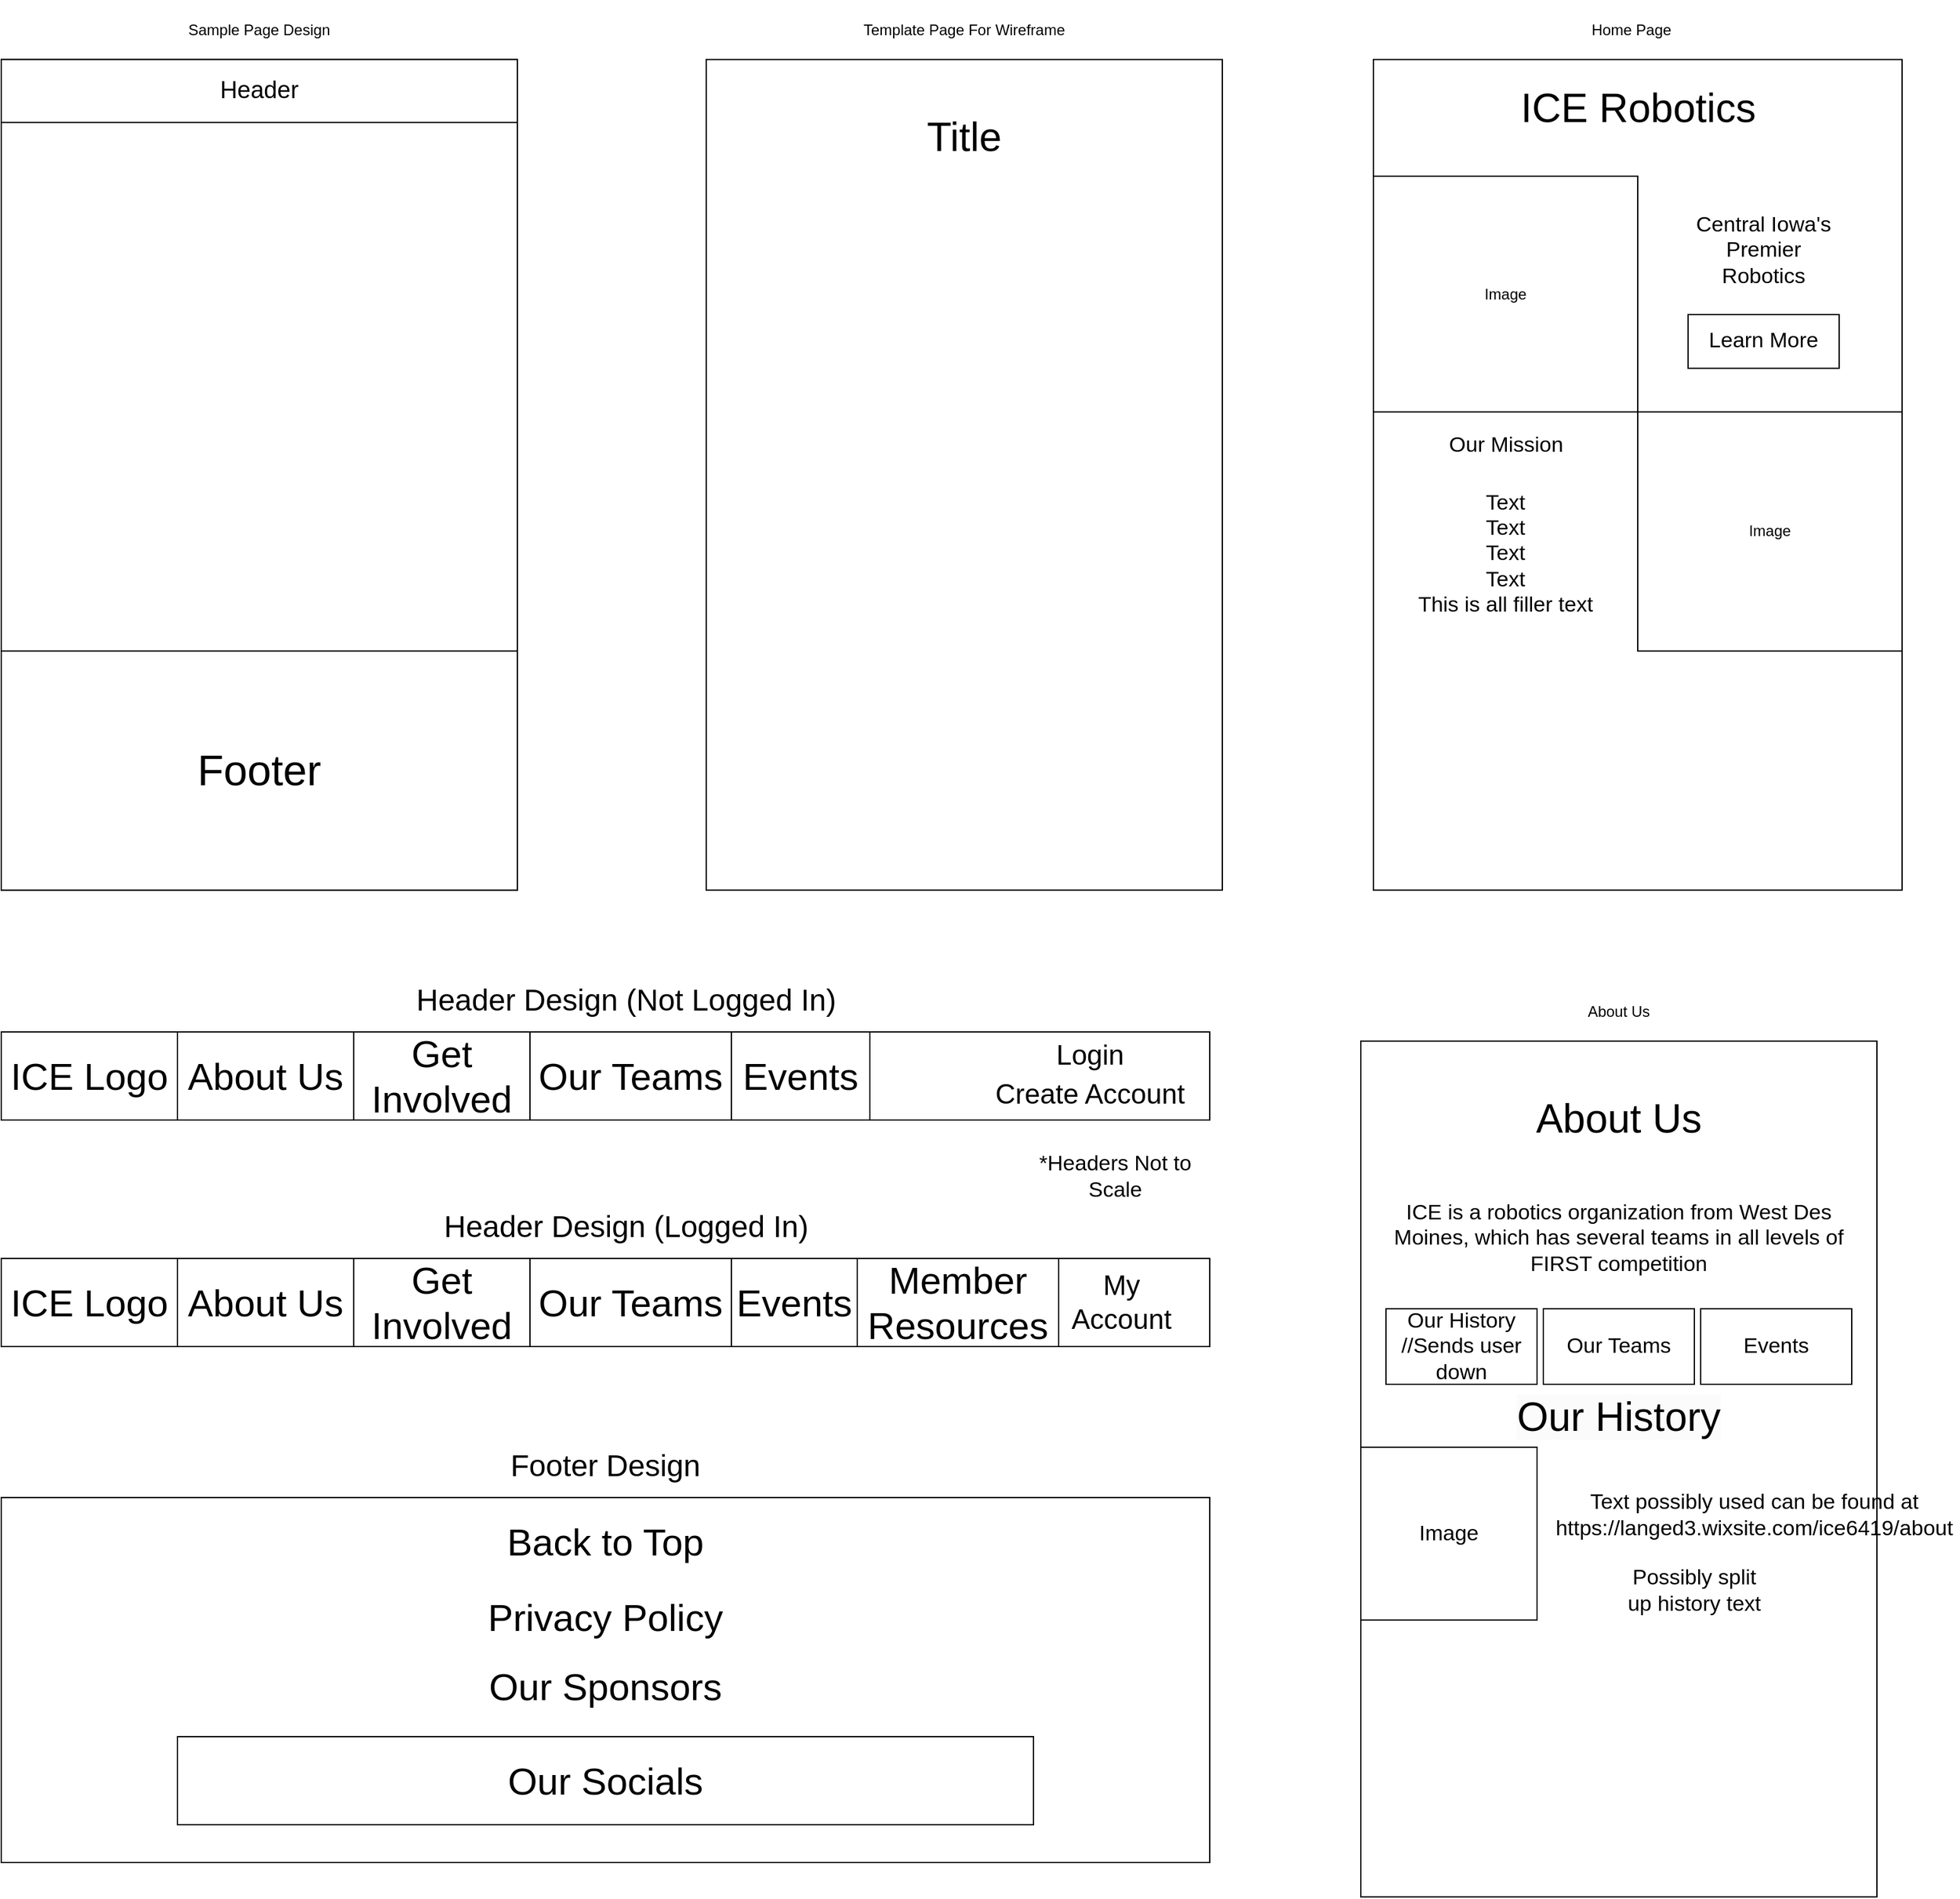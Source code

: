 <mxfile version="20.8.16" type="device"><diagram name="Page-1" id="cg0bfRtoVKno7C_wBPZ6"><mxGraphModel dx="1483" dy="889" grid="1" gridSize="10" guides="1" tooltips="1" connect="1" arrows="1" fold="1" page="1" pageScale="1" pageWidth="850" pageHeight="1100" math="0" shadow="0"><root><mxCell id="0"/><mxCell id="1" parent="0"/><mxCell id="FSbq8cb5XYJrJYmm1vsj-7" value="" style="group" parent="1" vertex="1" connectable="0"><mxGeometry x="40" y="10" width="410" height="707.31" as="geometry"/></mxCell><mxCell id="FSbq8cb5XYJrJYmm1vsj-3" value="" style="group" parent="FSbq8cb5XYJrJYmm1vsj-7" vertex="1" connectable="0"><mxGeometry y="47.308" width="410" height="660.002" as="geometry"/></mxCell><mxCell id="FSbq8cb5XYJrJYmm1vsj-5" value="" style="group" parent="FSbq8cb5XYJrJYmm1vsj-3" vertex="1" connectable="0"><mxGeometry width="410" height="660.002" as="geometry"/></mxCell><mxCell id="FSbq8cb5XYJrJYmm1vsj-1" value="" style="rounded=0;whiteSpace=wrap;html=1;container=1;" parent="FSbq8cb5XYJrJYmm1vsj-5" vertex="1"><mxGeometry width="410" height="660" as="geometry"/></mxCell><mxCell id="FSbq8cb5XYJrJYmm1vsj-2" value="&lt;font style=&quot;font-size: 19px;&quot;&gt;Header&lt;/font&gt;" style="rounded=0;whiteSpace=wrap;html=1;" parent="FSbq8cb5XYJrJYmm1vsj-5" vertex="1"><mxGeometry width="410" height="50" as="geometry"/></mxCell><mxCell id="3y6T0k-EqwGBlYW3aAzQ-1" value="&lt;font style=&quot;font-size: 34px;&quot;&gt;Footer&lt;/font&gt;" style="rounded=0;whiteSpace=wrap;html=1;" parent="FSbq8cb5XYJrJYmm1vsj-5" vertex="1"><mxGeometry y="470" width="410" height="190" as="geometry"/></mxCell><mxCell id="FSbq8cb5XYJrJYmm1vsj-6" value="Sample Page Design" style="text;html=1;strokeColor=none;fillColor=none;align=center;verticalAlign=middle;whiteSpace=wrap;rounded=0;" parent="FSbq8cb5XYJrJYmm1vsj-7" vertex="1"><mxGeometry width="410" height="47.308" as="geometry"/></mxCell><mxCell id="3y6T0k-EqwGBlYW3aAzQ-12" value="" style="group" parent="1" vertex="1" connectable="0"><mxGeometry x="40" y="790" width="960" height="110" as="geometry"/></mxCell><mxCell id="3y6T0k-EqwGBlYW3aAzQ-10" value="" style="rounded=0;whiteSpace=wrap;html=1;fontSize=24;" parent="3y6T0k-EqwGBlYW3aAzQ-12" vertex="1"><mxGeometry y="40" width="960.0" height="70" as="geometry"/></mxCell><mxCell id="3y6T0k-EqwGBlYW3aAzQ-11" value="Header Design (Not Logged In)" style="text;html=1;strokeColor=none;fillColor=none;align=center;verticalAlign=middle;whiteSpace=wrap;rounded=0;fontSize=24;" parent="3y6T0k-EqwGBlYW3aAzQ-12" vertex="1"><mxGeometry x="326.598" width="338.969" height="30" as="geometry"/></mxCell><mxCell id="3y6T0k-EqwGBlYW3aAzQ-19" value="&lt;font style=&quot;font-size: 30px;&quot;&gt;ICE Logo&lt;/font&gt;" style="rounded=0;whiteSpace=wrap;html=1;fontSize=32;" parent="3y6T0k-EqwGBlYW3aAzQ-12" vertex="1"><mxGeometry y="40" width="140" height="70" as="geometry"/></mxCell><mxCell id="3y6T0k-EqwGBlYW3aAzQ-25" value="&lt;font style=&quot;font-size: 22px;&quot;&gt;Login&lt;/font&gt;" style="text;html=1;strokeColor=none;fillColor=none;align=center;verticalAlign=middle;whiteSpace=wrap;rounded=0;fontSize=30;" parent="3y6T0k-EqwGBlYW3aAzQ-12" vertex="1"><mxGeometry x="820" y="40" width="90" height="30" as="geometry"/></mxCell><mxCell id="3y6T0k-EqwGBlYW3aAzQ-27" value="Create Account" style="text;html=1;strokeColor=none;fillColor=none;align=center;verticalAlign=middle;whiteSpace=wrap;rounded=0;fontSize=22;" parent="3y6T0k-EqwGBlYW3aAzQ-12" vertex="1"><mxGeometry x="780" y="80" width="170" height="20" as="geometry"/></mxCell><mxCell id="3y6T0k-EqwGBlYW3aAzQ-30" value="&lt;font style=&quot;font-size: 30px;&quot;&gt;About Us&lt;/font&gt;" style="rounded=0;whiteSpace=wrap;html=1;fontSize=22;" parent="3y6T0k-EqwGBlYW3aAzQ-12" vertex="1"><mxGeometry x="140" y="40" width="140" height="70" as="geometry"/></mxCell><mxCell id="3y6T0k-EqwGBlYW3aAzQ-32" value="&lt;font style=&quot;font-size: 30px;&quot;&gt;Get Involved&lt;/font&gt;" style="rounded=0;whiteSpace=wrap;html=1;fontSize=22;" parent="3y6T0k-EqwGBlYW3aAzQ-12" vertex="1"><mxGeometry x="280" y="40" width="140" height="70" as="geometry"/></mxCell><mxCell id="3y6T0k-EqwGBlYW3aAzQ-34" value="&lt;font style=&quot;font-size: 30px;&quot;&gt;Our Teams&lt;/font&gt;" style="rounded=0;whiteSpace=wrap;html=1;fontSize=22;" parent="3y6T0k-EqwGBlYW3aAzQ-12" vertex="1"><mxGeometry x="420" y="40" width="160" height="70" as="geometry"/></mxCell><mxCell id="3y6T0k-EqwGBlYW3aAzQ-44" value="Events" style="rounded=0;whiteSpace=wrap;html=1;fontSize=30;" parent="3y6T0k-EqwGBlYW3aAzQ-12" vertex="1"><mxGeometry x="580" y="40" width="110" height="70" as="geometry"/></mxCell><mxCell id="3y6T0k-EqwGBlYW3aAzQ-18" value="" style="group" parent="1" vertex="1" connectable="0"><mxGeometry x="600" y="10" width="410" height="707.31" as="geometry"/></mxCell><mxCell id="3y6T0k-EqwGBlYW3aAzQ-3" value="" style="group" parent="3y6T0k-EqwGBlYW3aAzQ-18" vertex="1" connectable="0"><mxGeometry y="47.308" width="410" height="660.002" as="geometry"/></mxCell><mxCell id="3y6T0k-EqwGBlYW3aAzQ-4" value="" style="group" parent="3y6T0k-EqwGBlYW3aAzQ-3" vertex="1" connectable="0"><mxGeometry width="410" height="660.002" as="geometry"/></mxCell><mxCell id="3y6T0k-EqwGBlYW3aAzQ-17" value="" style="group" parent="3y6T0k-EqwGBlYW3aAzQ-4" vertex="1" connectable="0"><mxGeometry width="410" height="660" as="geometry"/></mxCell><mxCell id="3y6T0k-EqwGBlYW3aAzQ-5" value="" style="rounded=0;whiteSpace=wrap;html=1;container=1;" parent="3y6T0k-EqwGBlYW3aAzQ-17" vertex="1"><mxGeometry width="410" height="660" as="geometry"><mxRectangle width="50" height="40" as="alternateBounds"/></mxGeometry></mxCell><mxCell id="3y6T0k-EqwGBlYW3aAzQ-16" value="&lt;font style=&quot;font-size: 32px;&quot;&gt;Title&lt;/font&gt;" style="text;html=1;strokeColor=none;fillColor=none;align=center;verticalAlign=middle;whiteSpace=wrap;rounded=0;fontSize=24;" parent="3y6T0k-EqwGBlYW3aAzQ-17" vertex="1"><mxGeometry x="135" y="22.69" width="140" height="77.31" as="geometry"/></mxCell><mxCell id="3y6T0k-EqwGBlYW3aAzQ-9" value="Template Page For Wireframe" style="text;html=1;strokeColor=none;fillColor=none;align=center;verticalAlign=middle;whiteSpace=wrap;rounded=0;" parent="3y6T0k-EqwGBlYW3aAzQ-18" vertex="1"><mxGeometry width="410" height="47.308" as="geometry"/></mxCell><mxCell id="3y6T0k-EqwGBlYW3aAzQ-20" value="" style="group" parent="1" vertex="1" connectable="0"><mxGeometry x="40" y="1160" width="960" height="330" as="geometry"/></mxCell><mxCell id="3y6T0k-EqwGBlYW3aAzQ-13" value="" style="rounded=0;whiteSpace=wrap;html=1;fontSize=24;" parent="3y6T0k-EqwGBlYW3aAzQ-20" vertex="1"><mxGeometry y="40" width="960" height="290" as="geometry"/></mxCell><mxCell id="3y6T0k-EqwGBlYW3aAzQ-14" value="Footer Design" style="text;html=1;strokeColor=none;fillColor=none;align=center;verticalAlign=middle;whiteSpace=wrap;rounded=0;fontSize=24;" parent="3y6T0k-EqwGBlYW3aAzQ-20" vertex="1"><mxGeometry x="325" width="310" height="30" as="geometry"/></mxCell><mxCell id="3y6T0k-EqwGBlYW3aAzQ-37" value="Privacy Policy" style="text;html=1;strokeColor=none;fillColor=none;align=center;verticalAlign=middle;whiteSpace=wrap;rounded=0;fontSize=30;" parent="3y6T0k-EqwGBlYW3aAzQ-20" vertex="1"><mxGeometry x="355" y="120" width="250" height="30" as="geometry"/></mxCell><mxCell id="3y6T0k-EqwGBlYW3aAzQ-38" value="Back to Top" style="text;html=1;strokeColor=none;fillColor=none;align=center;verticalAlign=middle;whiteSpace=wrap;rounded=0;fontSize=30;" parent="3y6T0k-EqwGBlYW3aAzQ-20" vertex="1"><mxGeometry x="365" y="60" width="230" height="30" as="geometry"/></mxCell><mxCell id="3y6T0k-EqwGBlYW3aAzQ-39" value="Our Sponsors" style="text;html=1;strokeColor=none;fillColor=none;align=center;verticalAlign=middle;whiteSpace=wrap;rounded=0;fontSize=30;" parent="3y6T0k-EqwGBlYW3aAzQ-20" vertex="1"><mxGeometry x="325" y="170" width="310" height="40" as="geometry"/></mxCell><mxCell id="3y6T0k-EqwGBlYW3aAzQ-42" value="Our Socials" style="rounded=0;whiteSpace=wrap;html=1;fontSize=30;" parent="3y6T0k-EqwGBlYW3aAzQ-20" vertex="1"><mxGeometry x="140" y="230" width="680" height="70" as="geometry"/></mxCell><mxCell id="3y6T0k-EqwGBlYW3aAzQ-21" value="" style="group" parent="1" vertex="1" connectable="0"><mxGeometry x="40" y="970" width="960" height="110" as="geometry"/></mxCell><mxCell id="3y6T0k-EqwGBlYW3aAzQ-22" value="" style="rounded=0;whiteSpace=wrap;html=1;fontSize=24;" parent="3y6T0k-EqwGBlYW3aAzQ-21" vertex="1"><mxGeometry y="40" width="960.0" height="70" as="geometry"/></mxCell><mxCell id="3y6T0k-EqwGBlYW3aAzQ-23" value="Header Design (Logged In)" style="text;html=1;strokeColor=none;fillColor=none;align=center;verticalAlign=middle;whiteSpace=wrap;rounded=0;fontSize=24;" parent="3y6T0k-EqwGBlYW3aAzQ-21" vertex="1"><mxGeometry x="326.598" width="338.969" height="30" as="geometry"/></mxCell><mxCell id="3y6T0k-EqwGBlYW3aAzQ-24" value="&lt;font style=&quot;font-size: 30px;&quot;&gt;ICE Logo&lt;/font&gt;" style="rounded=0;whiteSpace=wrap;html=1;fontSize=32;" parent="3y6T0k-EqwGBlYW3aAzQ-21" vertex="1"><mxGeometry y="40" width="140" height="70" as="geometry"/></mxCell><mxCell id="3y6T0k-EqwGBlYW3aAzQ-28" value="My Account" style="text;html=1;strokeColor=none;fillColor=none;align=center;verticalAlign=middle;whiteSpace=wrap;rounded=0;fontSize=22;" parent="3y6T0k-EqwGBlYW3aAzQ-21" vertex="1"><mxGeometry x="850" y="50" width="80" height="50" as="geometry"/></mxCell><mxCell id="3y6T0k-EqwGBlYW3aAzQ-31" value="&lt;font style=&quot;font-size: 30px;&quot;&gt;About Us&lt;/font&gt;" style="rounded=0;whiteSpace=wrap;html=1;fontSize=22;" parent="3y6T0k-EqwGBlYW3aAzQ-21" vertex="1"><mxGeometry x="140" y="40" width="140" height="70" as="geometry"/></mxCell><mxCell id="3y6T0k-EqwGBlYW3aAzQ-33" value="&lt;font style=&quot;font-size: 30px;&quot;&gt;Get Involved&lt;/font&gt;" style="rounded=0;whiteSpace=wrap;html=1;fontSize=22;" parent="3y6T0k-EqwGBlYW3aAzQ-21" vertex="1"><mxGeometry x="280" y="40" width="140" height="70" as="geometry"/></mxCell><mxCell id="3y6T0k-EqwGBlYW3aAzQ-35" value="&lt;font style=&quot;font-size: 30px;&quot;&gt;Our Teams&lt;/font&gt;" style="rounded=0;whiteSpace=wrap;html=1;fontSize=22;" parent="3y6T0k-EqwGBlYW3aAzQ-21" vertex="1"><mxGeometry x="420" y="40" width="160" height="70" as="geometry"/></mxCell><mxCell id="3y6T0k-EqwGBlYW3aAzQ-36" value="&lt;font style=&quot;font-size: 30px;&quot;&gt;Member Resources&lt;/font&gt;" style="rounded=0;whiteSpace=wrap;html=1;fontSize=22;" parent="3y6T0k-EqwGBlYW3aAzQ-21" vertex="1"><mxGeometry x="680" y="40" width="160" height="70" as="geometry"/></mxCell><mxCell id="3y6T0k-EqwGBlYW3aAzQ-45" value="Events" style="rounded=0;whiteSpace=wrap;html=1;fontSize=30;" parent="3y6T0k-EqwGBlYW3aAzQ-21" vertex="1"><mxGeometry x="580" y="40" width="100" height="70" as="geometry"/></mxCell><mxCell id="4UseImGZCEMJqLESlgxo-1" value="" style="group" vertex="1" connectable="0" parent="1"><mxGeometry x="1130" y="10" width="440" height="707.31" as="geometry"/></mxCell><mxCell id="4UseImGZCEMJqLESlgxo-2" value="" style="group" vertex="1" connectable="0" parent="4UseImGZCEMJqLESlgxo-1"><mxGeometry y="47.308" width="440" height="660.002" as="geometry"/></mxCell><mxCell id="4UseImGZCEMJqLESlgxo-3" value="" style="group" vertex="1" connectable="0" parent="4UseImGZCEMJqLESlgxo-2"><mxGeometry width="440" height="660.002" as="geometry"/></mxCell><mxCell id="4UseImGZCEMJqLESlgxo-4" value="" style="group" vertex="1" connectable="0" parent="4UseImGZCEMJqLESlgxo-3"><mxGeometry width="440" height="660" as="geometry"/></mxCell><mxCell id="4UseImGZCEMJqLESlgxo-5" value="" style="rounded=0;whiteSpace=wrap;html=1;container=1;" vertex="1" parent="4UseImGZCEMJqLESlgxo-4"><mxGeometry width="420" height="660" as="geometry"><mxRectangle width="50" height="40" as="alternateBounds"/></mxGeometry></mxCell><mxCell id="4UseImGZCEMJqLESlgxo-8" value="Image" style="rounded=0;whiteSpace=wrap;html=1;" vertex="1" parent="4UseImGZCEMJqLESlgxo-5"><mxGeometry y="92.69" width="210" height="187.31" as="geometry"/></mxCell><mxCell id="4UseImGZCEMJqLESlgxo-6" value="&lt;font style=&quot;font-size: 32px;&quot;&gt;ICE Robotics&lt;/font&gt;" style="text;html=1;strokeColor=none;fillColor=none;align=center;verticalAlign=middle;whiteSpace=wrap;rounded=0;fontSize=24;" vertex="1" parent="4UseImGZCEMJqLESlgxo-5"><mxGeometry x="102.5" y="3.109e-15" width="215" height="77.31" as="geometry"/></mxCell><mxCell id="4UseImGZCEMJqLESlgxo-11" value="Image" style="rounded=0;whiteSpace=wrap;html=1;" vertex="1" parent="4UseImGZCEMJqLESlgxo-5"><mxGeometry x="210" y="280" width="210" height="190" as="geometry"/></mxCell><mxCell id="4UseImGZCEMJqLESlgxo-14" value="Central Iowa's Premier Robotics" style="text;html=1;strokeColor=none;fillColor=none;align=center;verticalAlign=middle;whiteSpace=wrap;rounded=0;fontSize=17;" vertex="1" parent="4UseImGZCEMJqLESlgxo-5"><mxGeometry x="250" y="102.69" width="120" height="97.31" as="geometry"/></mxCell><mxCell id="4UseImGZCEMJqLESlgxo-15" value="Our Mission" style="text;html=1;strokeColor=none;fillColor=none;align=center;verticalAlign=middle;whiteSpace=wrap;rounded=0;fontSize=17;" vertex="1" parent="4UseImGZCEMJqLESlgxo-5"><mxGeometry x="52.5" y="292.69" width="105" height="27.31" as="geometry"/></mxCell><mxCell id="4UseImGZCEMJqLESlgxo-16" value="Text&lt;br&gt;Text&lt;br&gt;Text&lt;br&gt;Text&lt;br&gt;This is all filler text" style="text;html=1;strokeColor=none;fillColor=none;align=center;verticalAlign=middle;whiteSpace=wrap;rounded=0;fontSize=17;" vertex="1" parent="4UseImGZCEMJqLESlgxo-5"><mxGeometry x="10" y="315" width="190" height="155" as="geometry"/></mxCell><mxCell id="4UseImGZCEMJqLESlgxo-10" value="&lt;font style=&quot;font-size: 17px;&quot;&gt;Learn More&lt;/font&gt;" style="rounded=0;whiteSpace=wrap;html=1;" vertex="1" parent="4UseImGZCEMJqLESlgxo-4"><mxGeometry x="250" y="202.69" width="120" height="42.69" as="geometry"/></mxCell><mxCell id="4UseImGZCEMJqLESlgxo-7" value="Home Page" style="text;html=1;strokeColor=none;fillColor=none;align=center;verticalAlign=middle;whiteSpace=wrap;rounded=0;" vertex="1" parent="4UseImGZCEMJqLESlgxo-1"><mxGeometry width="410" height="47.308" as="geometry"/></mxCell><mxCell id="4UseImGZCEMJqLESlgxo-12" value="*Headers Not to Scale" style="text;html=1;strokeColor=none;fillColor=none;align=center;verticalAlign=middle;whiteSpace=wrap;rounded=0;fontSize=17;" vertex="1" parent="1"><mxGeometry x="840" y="930" width="170" height="30" as="geometry"/></mxCell><mxCell id="4UseImGZCEMJqLESlgxo-17" value="" style="group" vertex="1" connectable="0" parent="1"><mxGeometry x="1120" y="790" width="410" height="727.308" as="geometry"/></mxCell><mxCell id="4UseImGZCEMJqLESlgxo-18" value="" style="group" vertex="1" connectable="0" parent="4UseImGZCEMJqLESlgxo-17"><mxGeometry y="47.308" width="410" height="680" as="geometry"/></mxCell><mxCell id="4UseImGZCEMJqLESlgxo-19" value="" style="group" vertex="1" connectable="0" parent="4UseImGZCEMJqLESlgxo-18"><mxGeometry width="410" height="680" as="geometry"/></mxCell><mxCell id="4UseImGZCEMJqLESlgxo-20" value="" style="group" vertex="1" connectable="0" parent="4UseImGZCEMJqLESlgxo-19"><mxGeometry width="410" height="680" as="geometry"/></mxCell><mxCell id="4UseImGZCEMJqLESlgxo-21" value="" style="rounded=0;whiteSpace=wrap;html=1;container=1;" vertex="1" parent="4UseImGZCEMJqLESlgxo-20"><mxGeometry width="410" height="680" as="geometry"><mxRectangle width="50" height="40" as="alternateBounds"/></mxGeometry></mxCell><mxCell id="4UseImGZCEMJqLESlgxo-24" value="ICE is a robotics organization from West Des Moines, which has several teams in all levels of FIRST competition" style="text;html=1;strokeColor=none;fillColor=none;align=center;verticalAlign=middle;whiteSpace=wrap;rounded=0;fontSize=17;" vertex="1" parent="4UseImGZCEMJqLESlgxo-21"><mxGeometry x="20" y="92.69" width="370" height="127.31" as="geometry"/></mxCell><mxCell id="4UseImGZCEMJqLESlgxo-25" value="Our History //Sends user down" style="rounded=0;whiteSpace=wrap;html=1;fontSize=17;" vertex="1" parent="4UseImGZCEMJqLESlgxo-21"><mxGeometry x="20" y="212.692" width="120" height="60" as="geometry"/></mxCell><mxCell id="4UseImGZCEMJqLESlgxo-27" value="Our Teams" style="rounded=0;whiteSpace=wrap;html=1;fontSize=17;" vertex="1" parent="4UseImGZCEMJqLESlgxo-21"><mxGeometry x="145" y="212.692" width="120" height="60" as="geometry"/></mxCell><mxCell id="4UseImGZCEMJqLESlgxo-31" value="Text possibly used can be found at&amp;nbsp;&lt;br&gt;https://langed3.wixsite.com/ice6419/about&amp;nbsp;" style="text;html=1;strokeColor=none;fillColor=none;align=center;verticalAlign=middle;whiteSpace=wrap;rounded=0;fontSize=17;" vertex="1" parent="4UseImGZCEMJqLESlgxo-21"><mxGeometry x="260" y="352.69" width="110" height="47.31" as="geometry"/></mxCell><mxCell id="4UseImGZCEMJqLESlgxo-32" value="Image" style="rounded=0;whiteSpace=wrap;html=1;fontSize=17;" vertex="1" parent="4UseImGZCEMJqLESlgxo-21"><mxGeometry y="322.69" width="140" height="137.31" as="geometry"/></mxCell><mxCell id="4UseImGZCEMJqLESlgxo-33" value="Possibly split up history text" style="text;html=1;strokeColor=none;fillColor=none;align=center;verticalAlign=middle;whiteSpace=wrap;rounded=0;fontSize=17;" vertex="1" parent="4UseImGZCEMJqLESlgxo-21"><mxGeometry x="210" y="422.69" width="110" height="27.31" as="geometry"/></mxCell><mxCell id="4UseImGZCEMJqLESlgxo-22" value="&lt;font style=&quot;font-size: 32px;&quot;&gt;About Us&lt;/font&gt;" style="text;html=1;strokeColor=none;fillColor=none;align=center;verticalAlign=middle;whiteSpace=wrap;rounded=0;fontSize=24;" vertex="1" parent="4UseImGZCEMJqLESlgxo-20"><mxGeometry x="135" y="22.69" width="140" height="77.31" as="geometry"/></mxCell><mxCell id="4UseImGZCEMJqLESlgxo-28" value="Events" style="rounded=0;whiteSpace=wrap;html=1;fontSize=17;" vertex="1" parent="4UseImGZCEMJqLESlgxo-20"><mxGeometry x="270" y="212.692" width="120" height="60" as="geometry"/></mxCell><mxCell id="4UseImGZCEMJqLESlgxo-30" value="&lt;span style=&quot;color: rgb(0, 0, 0); font-family: Helvetica; font-size: 32px; font-style: normal; font-variant-ligatures: normal; font-variant-caps: normal; font-weight: 400; letter-spacing: normal; orphans: 2; text-indent: 0px; text-transform: none; widows: 2; word-spacing: 0px; -webkit-text-stroke-width: 0px; background-color: rgb(251, 251, 251); text-decoration-thickness: initial; text-decoration-style: initial; text-decoration-color: initial; float: none; display: inline !important;&quot;&gt;Our History&lt;/span&gt;" style="text;whiteSpace=wrap;html=1;fontSize=17;align=center;" vertex="1" parent="4UseImGZCEMJqLESlgxo-20"><mxGeometry x="120" y="272.692" width="170" height="60" as="geometry"/></mxCell><mxCell id="4UseImGZCEMJqLESlgxo-23" value="About Us" style="text;html=1;strokeColor=none;fillColor=none;align=center;verticalAlign=middle;whiteSpace=wrap;rounded=0;" vertex="1" parent="4UseImGZCEMJqLESlgxo-17"><mxGeometry width="410" height="47.308" as="geometry"/></mxCell></root></mxGraphModel></diagram></mxfile>